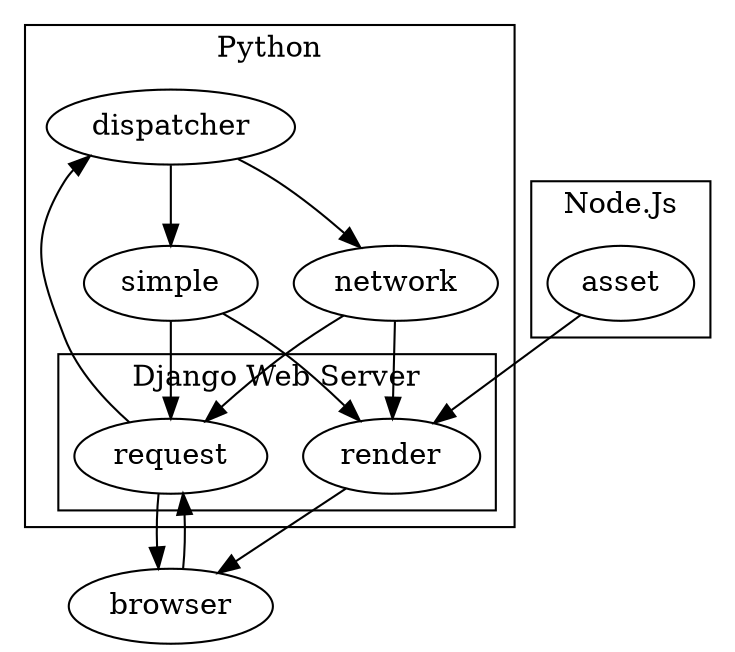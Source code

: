 digraph {


   browser;


  subgraph cluster_4 {
    label="Python";
    request -> dispatcher;
    dispatcher -> simple;
    simple -> render;
    simple -> request;
    dispatcher -> network;
    network -> render;
    network -> request;
    subgraph cluster_1 {
    label="Django Web Server";
    render;
    request;
  	}
  }
    browser -> request;
    request -> browser;
    render -> browser;


  subgraph cluster_5 {
    label="Node.Js";
    asset -> render;

  }

}
